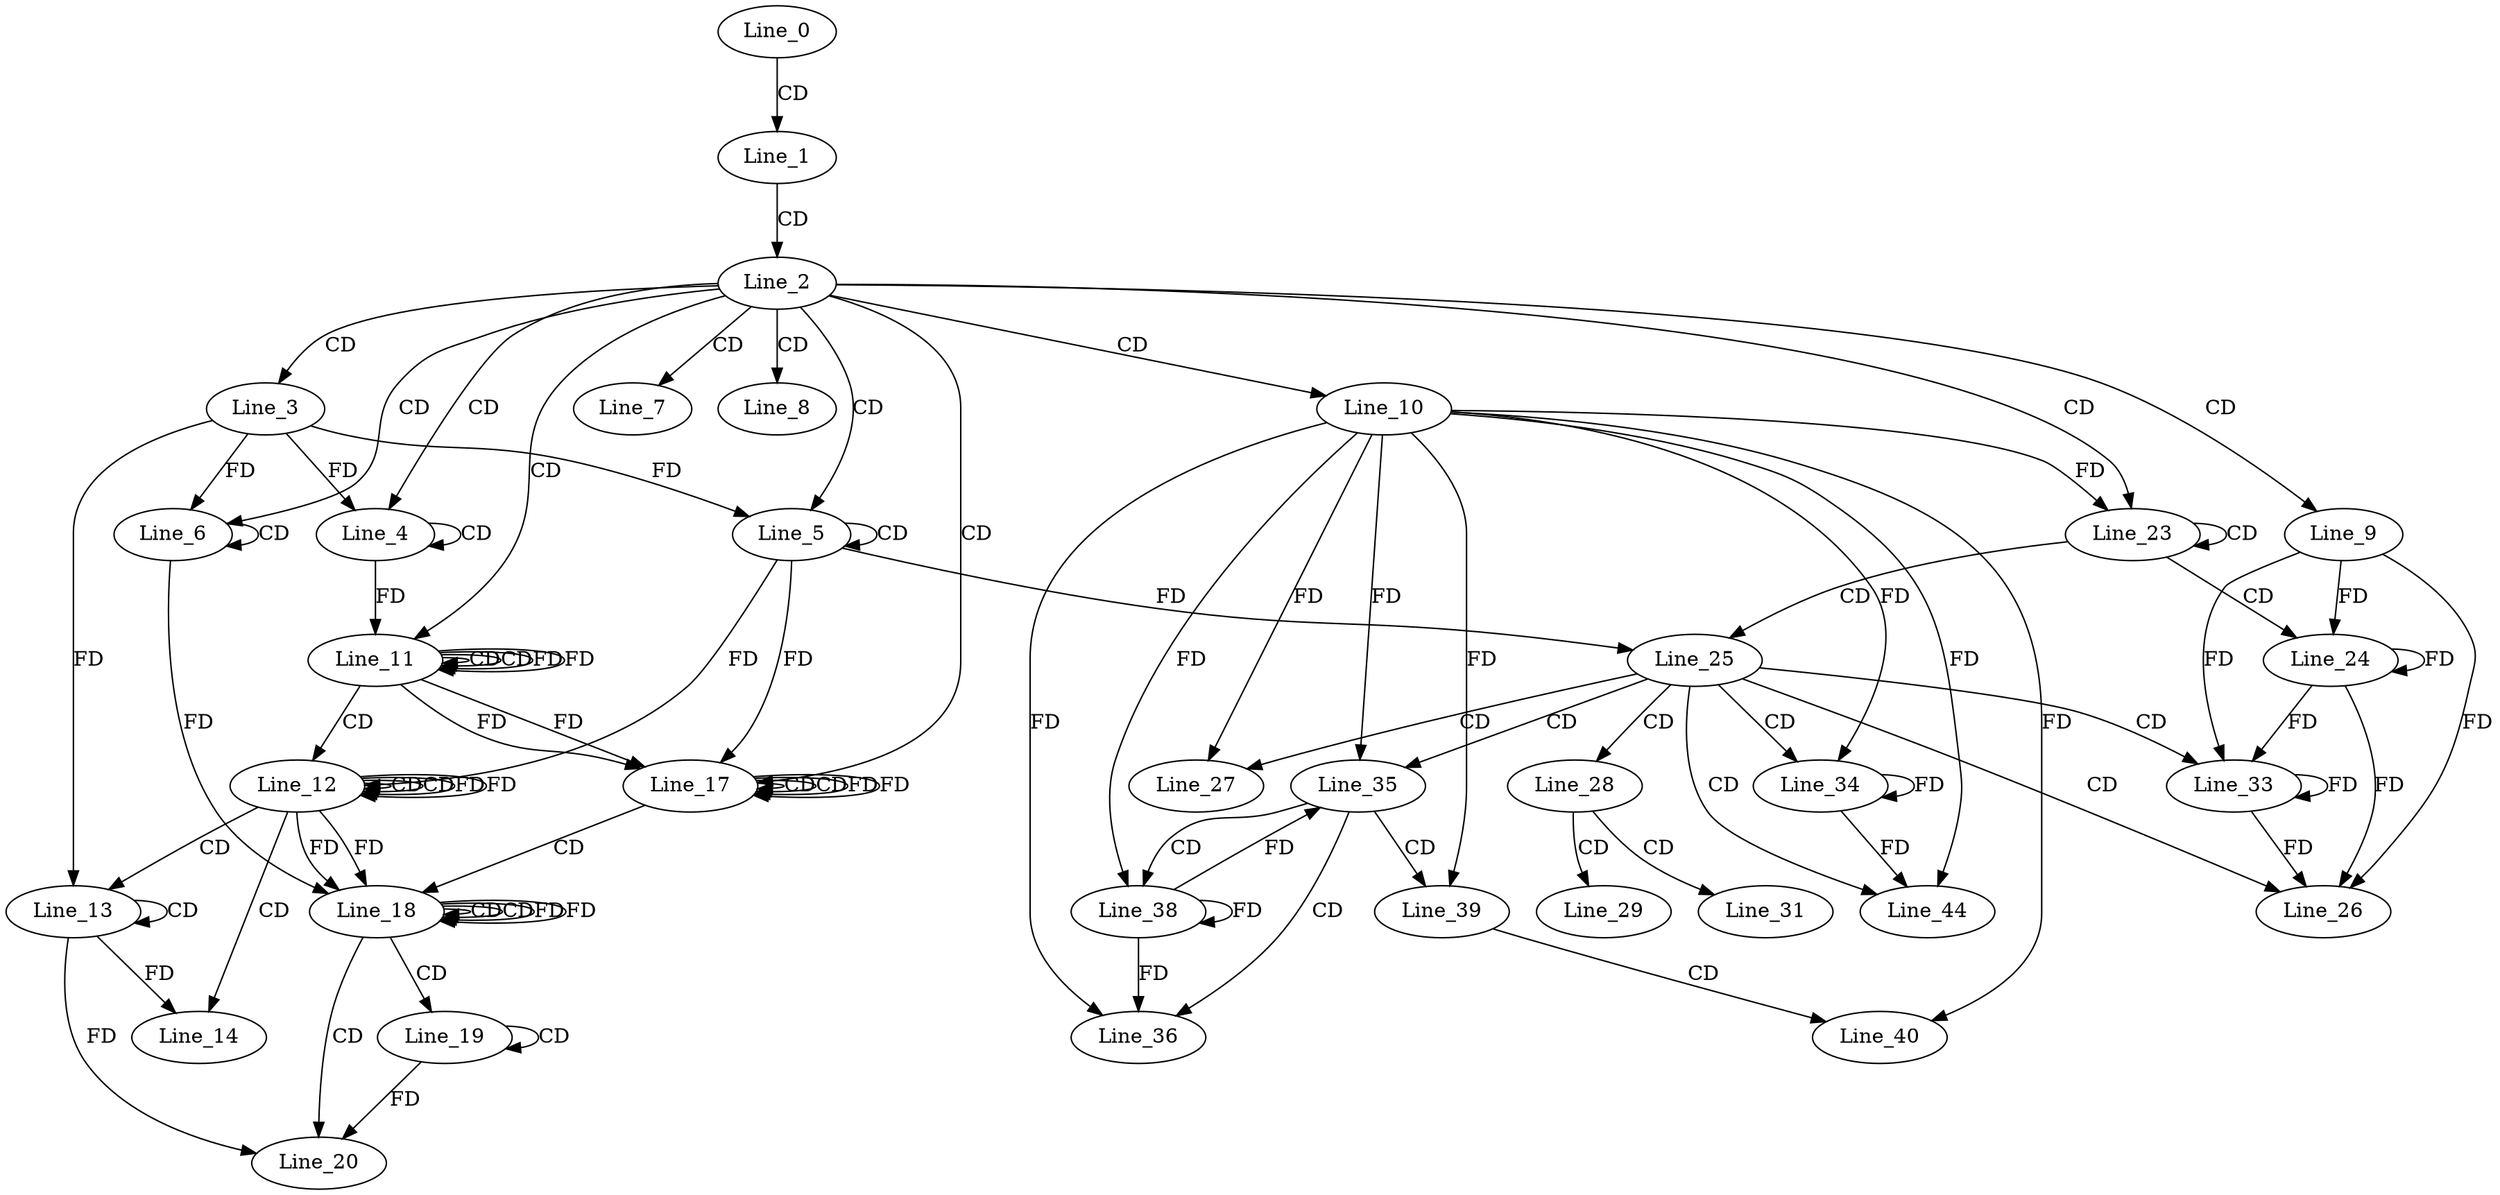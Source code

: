 digraph G {
  Line_0;
  Line_1;
  Line_2;
  Line_3;
  Line_4;
  Line_4;
  Line_5;
  Line_5;
  Line_6;
  Line_6;
  Line_7;
  Line_8;
  Line_9;
  Line_10;
  Line_11;
  Line_11;
  Line_11;
  Line_12;
  Line_12;
  Line_12;
  Line_13;
  Line_13;
  Line_14;
  Line_17;
  Line_17;
  Line_17;
  Line_18;
  Line_18;
  Line_18;
  Line_19;
  Line_19;
  Line_20;
  Line_23;
  Line_24;
  Line_25;
  Line_26;
  Line_27;
  Line_28;
  Line_29;
  Line_31;
  Line_33;
  Line_34;
  Line_35;
  Line_36;
  Line_38;
  Line_39;
  Line_40;
  Line_44;
  Line_0 -> Line_1 [ label="CD" ];
  Line_1 -> Line_2 [ label="CD" ];
  Line_2 -> Line_3 [ label="CD" ];
  Line_2 -> Line_4 [ label="CD" ];
  Line_4 -> Line_4 [ label="CD" ];
  Line_3 -> Line_4 [ label="FD" ];
  Line_2 -> Line_5 [ label="CD" ];
  Line_5 -> Line_5 [ label="CD" ];
  Line_3 -> Line_5 [ label="FD" ];
  Line_2 -> Line_6 [ label="CD" ];
  Line_6 -> Line_6 [ label="CD" ];
  Line_3 -> Line_6 [ label="FD" ];
  Line_2 -> Line_7 [ label="CD" ];
  Line_2 -> Line_8 [ label="CD" ];
  Line_2 -> Line_9 [ label="CD" ];
  Line_2 -> Line_10 [ label="CD" ];
  Line_2 -> Line_11 [ label="CD" ];
  Line_11 -> Line_11 [ label="CD" ];
  Line_4 -> Line_11 [ label="FD" ];
  Line_11 -> Line_11 [ label="CD" ];
  Line_11 -> Line_11 [ label="FD" ];
  Line_11 -> Line_12 [ label="CD" ];
  Line_12 -> Line_12 [ label="CD" ];
  Line_5 -> Line_12 [ label="FD" ];
  Line_12 -> Line_12 [ label="CD" ];
  Line_12 -> Line_12 [ label="FD" ];
  Line_12 -> Line_13 [ label="CD" ];
  Line_13 -> Line_13 [ label="CD" ];
  Line_3 -> Line_13 [ label="FD" ];
  Line_12 -> Line_14 [ label="CD" ];
  Line_13 -> Line_14 [ label="FD" ];
  Line_2 -> Line_17 [ label="CD" ];
  Line_17 -> Line_17 [ label="CD" ];
  Line_11 -> Line_17 [ label="FD" ];
  Line_5 -> Line_17 [ label="FD" ];
  Line_17 -> Line_17 [ label="CD" ];
  Line_17 -> Line_17 [ label="FD" ];
  Line_11 -> Line_17 [ label="FD" ];
  Line_17 -> Line_18 [ label="CD" ];
  Line_18 -> Line_18 [ label="CD" ];
  Line_12 -> Line_18 [ label="FD" ];
  Line_6 -> Line_18 [ label="FD" ];
  Line_18 -> Line_18 [ label="CD" ];
  Line_18 -> Line_18 [ label="FD" ];
  Line_12 -> Line_18 [ label="FD" ];
  Line_18 -> Line_19 [ label="CD" ];
  Line_19 -> Line_19 [ label="CD" ];
  Line_18 -> Line_20 [ label="CD" ];
  Line_19 -> Line_20 [ label="FD" ];
  Line_13 -> Line_20 [ label="FD" ];
  Line_2 -> Line_23 [ label="CD" ];
  Line_23 -> Line_23 [ label="CD" ];
  Line_10 -> Line_23 [ label="FD" ];
  Line_23 -> Line_24 [ label="CD" ];
  Line_24 -> Line_24 [ label="FD" ];
  Line_9 -> Line_24 [ label="FD" ];
  Line_23 -> Line_25 [ label="CD" ];
  Line_5 -> Line_25 [ label="FD" ];
  Line_25 -> Line_26 [ label="CD" ];
  Line_24 -> Line_26 [ label="FD" ];
  Line_9 -> Line_26 [ label="FD" ];
  Line_25 -> Line_27 [ label="CD" ];
  Line_10 -> Line_27 [ label="FD" ];
  Line_25 -> Line_28 [ label="CD" ];
  Line_28 -> Line_29 [ label="CD" ];
  Line_28 -> Line_31 [ label="CD" ];
  Line_25 -> Line_33 [ label="CD" ];
  Line_24 -> Line_33 [ label="FD" ];
  Line_33 -> Line_33 [ label="FD" ];
  Line_9 -> Line_33 [ label="FD" ];
  Line_25 -> Line_34 [ label="CD" ];
  Line_34 -> Line_34 [ label="FD" ];
  Line_10 -> Line_34 [ label="FD" ];
  Line_25 -> Line_35 [ label="CD" ];
  Line_10 -> Line_35 [ label="FD" ];
  Line_35 -> Line_36 [ label="CD" ];
  Line_10 -> Line_36 [ label="FD" ];
  Line_35 -> Line_38 [ label="CD" ];
  Line_38 -> Line_38 [ label="FD" ];
  Line_10 -> Line_38 [ label="FD" ];
  Line_35 -> Line_39 [ label="CD" ];
  Line_10 -> Line_39 [ label="FD" ];
  Line_39 -> Line_40 [ label="CD" ];
  Line_10 -> Line_40 [ label="FD" ];
  Line_25 -> Line_44 [ label="CD" ];
  Line_34 -> Line_44 [ label="FD" ];
  Line_10 -> Line_44 [ label="FD" ];
  Line_11 -> Line_11 [ label="FD" ];
  Line_12 -> Line_12 [ label="FD" ];
  Line_17 -> Line_17 [ label="FD" ];
  Line_18 -> Line_18 [ label="FD" ];
  Line_33 -> Line_26 [ label="FD" ];
  Line_38 -> Line_35 [ label="FD" ];
  Line_38 -> Line_36 [ label="FD" ];
}
